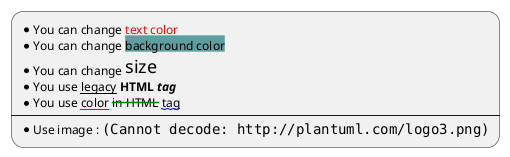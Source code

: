 @startuml list
/'
Some HTML tags are also working:
• <b> for bold text
• <u> or <u:#AAAAAA> or <u:colorName> for underline
• <i> for italic
• <s> or <s:#AAAAAA> or <s:colorName> for strike text
• <w> or <w:#AAAAAA> or <w:colorName> for wave underline text
• <color:#AAAAAA> or <color:colorName>
• <back:#AAAAAA> or <back:colorName> for background color
• <size:nn> to change font size
• <img:file> : the file must be accessible by the filesystem
• <img:http://plantuml.com/logo3.png> : the URL must be available from the Internet
'/

:* You can change <color:red>text color</color>
* You can change <back:cadetblue>background color</back>
* You can change <size:18>size</size>
* You use <u>legacy</u> <b>HTML <i>tag</i></b>
* You use <u:red>color</u> <s:green>in HTML</s> <w:#0000FF>tag</w>
----
* Use image : <img:http://plantuml.com/logo3.png>;


/'
listopeniconic
'/

@enduml